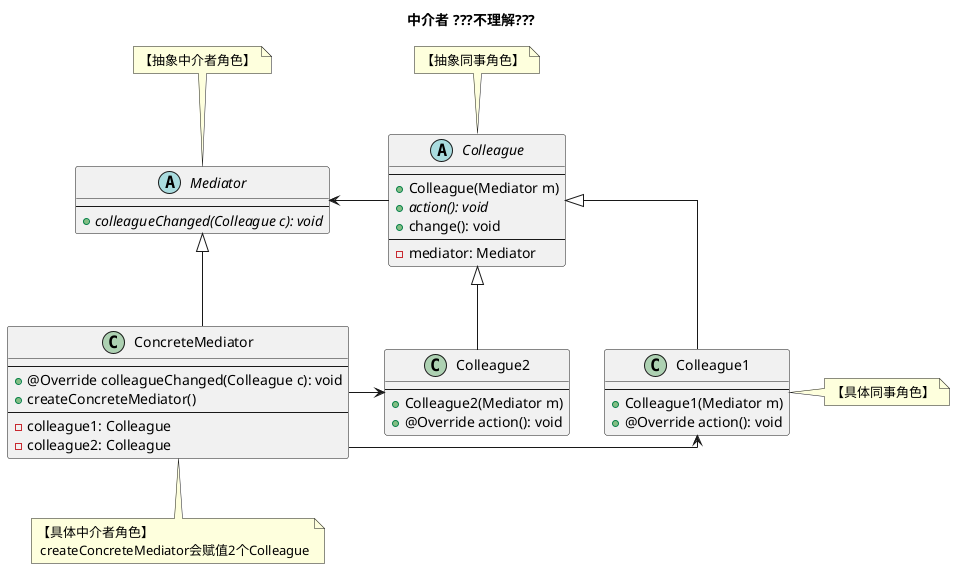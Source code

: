 @startuml
skinparam linetype ortho

title 中介者 ???不理解???

abstract class Mediator {
	--
	+ {abstract} colleagueChanged(Colleague c): void
}
note top of Mediator: 【抽象中介者角色】

class ConcreteMediator {
	--
	+ @Override colleagueChanged(Colleague c): void
	+ createConcreteMediator()
	--
	- colleague1: Colleague
	- colleague2: Colleague
}
Mediator <|-- ConcreteMediator
ConcreteMediator -> Colleague1
ConcreteMediator -> Colleague2
note bottom of ConcreteMediator: 【具体中介者角色】\n createConcreteMediator会赋值2个Colleague

abstract class Colleague {
	--
	+ Colleague(Mediator m)
	+ {abstract} action(): void
	+ change(): void
	--
	- mediator: Mediator
}
Mediator <- Colleague
note top of Colleague: 【抽象同事角色】

class Colleague1 {
	--
	+ Colleague1(Mediator m)
	+ @Override action(): void
}
Colleague <|-- Colleague1
note right of Colleague1: 【具体同事角色】

class Colleague2 {
	--
	+ Colleague2(Mediator m)
	+ @Override action(): void
}
Colleague <|-- Colleague2

@enduml